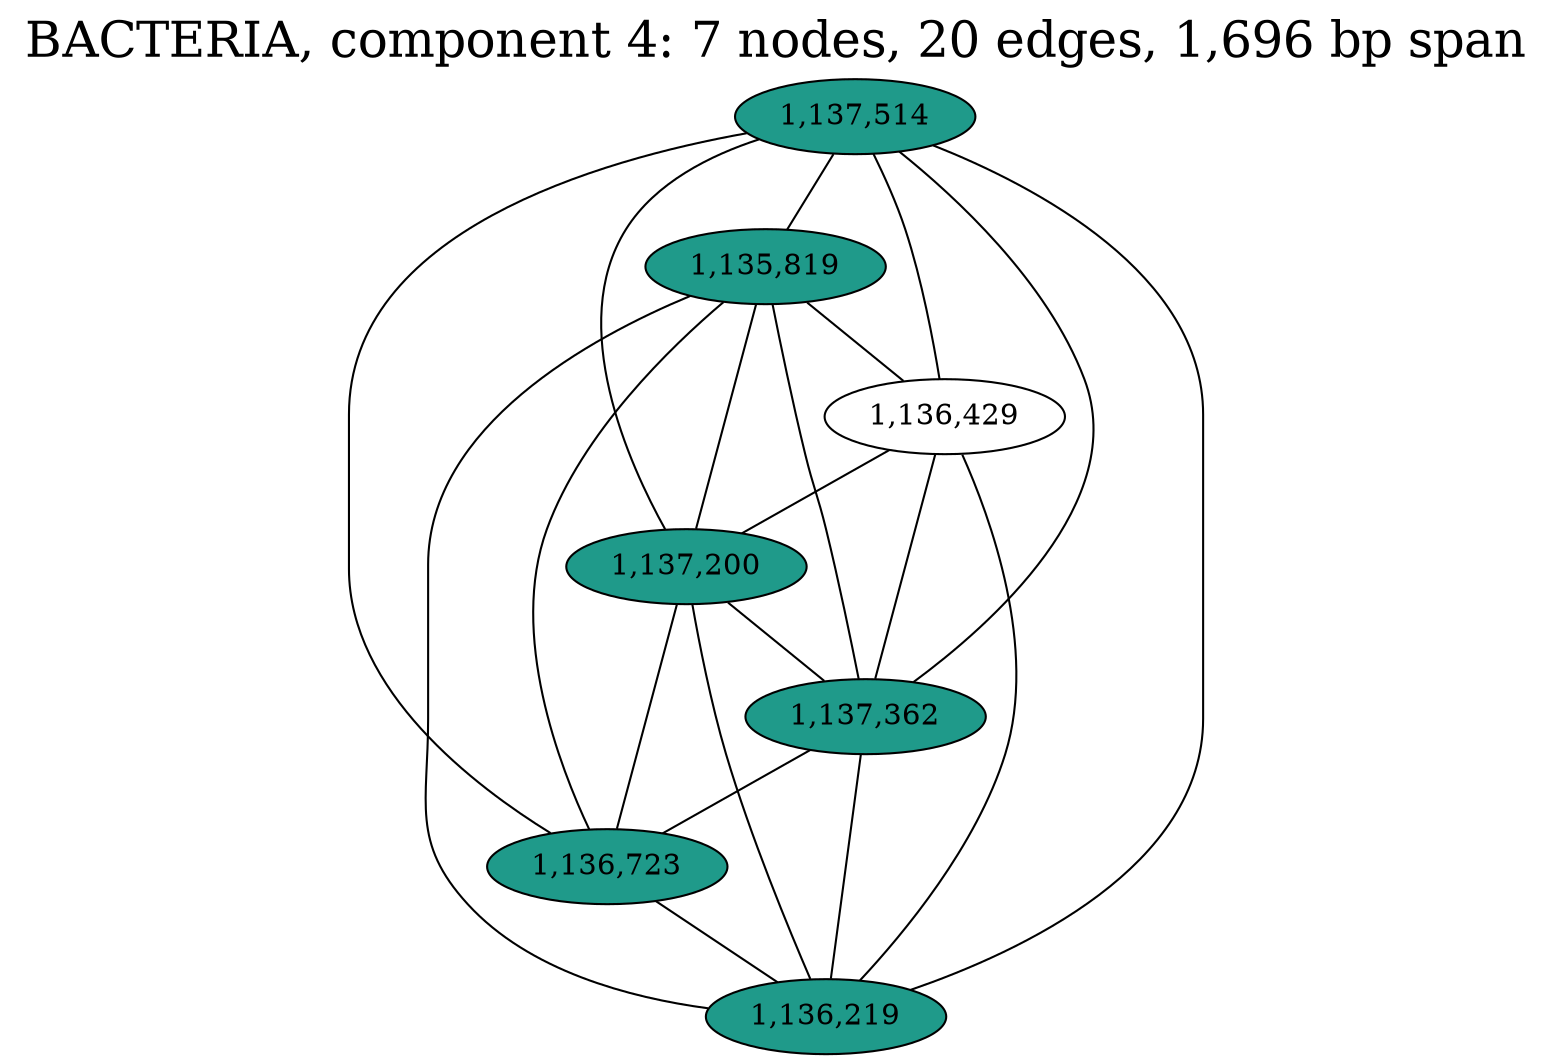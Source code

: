 graph BACTERIA_cc4 {
	overlap="prism50";
	outputorder="edgesfirst";
	node [style="filled"];
	label="BACTERIA, component 4: 7 nodes, 20 edges, 1,696 bp span";
	labelloc="t";
	fontsize=24;
	"1,135,819" [fillcolor="#1f9a8a", fontcolor="#000000"];
	"1,136,219" [fillcolor="#1f9a8a", fontcolor="#000000"];
	"1,136,429" [fillcolor="#ffffff", fontcolor="#000000"];
	"1,136,723" [fillcolor="#1f9a8a", fontcolor="#000000"];
	"1,137,200" [fillcolor="#1f9a8a", fontcolor="#000000"];
	"1,137,362" [fillcolor="#1f9a8a", fontcolor="#000000"];
	"1,137,514" [fillcolor="#1f9a8a", fontcolor="#000000"];
	"1,137,514" -- "1,135,819";
	"1,137,514" -- "1,136,219";
	"1,137,514" -- "1,136,429";
	"1,137,514" -- "1,136,723";
	"1,137,514" -- "1,137,200";
	"1,137,514" -- "1,137,362";
	"1,135,819" -- "1,136,219";
	"1,135,819" -- "1,136,429";
	"1,135,819" -- "1,136,723";
	"1,135,819" -- "1,137,200";
	"1,135,819" -- "1,137,362";
	"1,136,429" -- "1,136,219";
	"1,136,429" -- "1,137,200";
	"1,136,429" -- "1,137,362";
	"1,137,200" -- "1,136,219";
	"1,137,200" -- "1,136,723";
	"1,137,200" -- "1,137,362";
	"1,137,362" -- "1,136,219";
	"1,137,362" -- "1,136,723";
	"1,136,723" -- "1,136,219";
}